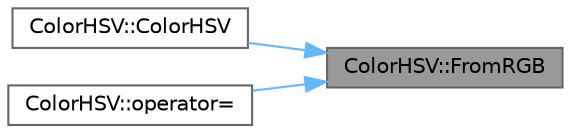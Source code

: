 digraph "ColorHSV::FromRGB"
{
 // LATEX_PDF_SIZE
  bgcolor="transparent";
  edge [fontname=Helvetica,fontsize=10,labelfontname=Helvetica,labelfontsize=10];
  node [fontname=Helvetica,fontsize=10,shape=box,height=0.2,width=0.4];
  rankdir="RL";
  Node1 [id="Node000001",label="ColorHSV::FromRGB",height=0.2,width=0.4,color="gray40", fillcolor="grey60", style="filled", fontcolor="black",tooltip=" "];
  Node1 -> Node2 [id="edge1_Node000001_Node000002",dir="back",color="steelblue1",style="solid",tooltip=" "];
  Node2 [id="Node000002",label="ColorHSV::ColorHSV",height=0.2,width=0.4,color="grey40", fillcolor="white", style="filled",URL="$d7/d38/struct_color_h_s_v_a07ffc1ce3a67674518991612e504f539.html#a07ffc1ce3a67674518991612e504f539",tooltip=" "];
  Node1 -> Node3 [id="edge2_Node000001_Node000003",dir="back",color="steelblue1",style="solid",tooltip=" "];
  Node3 [id="Node000003",label="ColorHSV::operator=",height=0.2,width=0.4,color="grey40", fillcolor="white", style="filled",URL="$d7/d38/struct_color_h_s_v_a2ce0a178e81aba73b645aa3712e160e4.html#a2ce0a178e81aba73b645aa3712e160e4",tooltip=" "];
}
